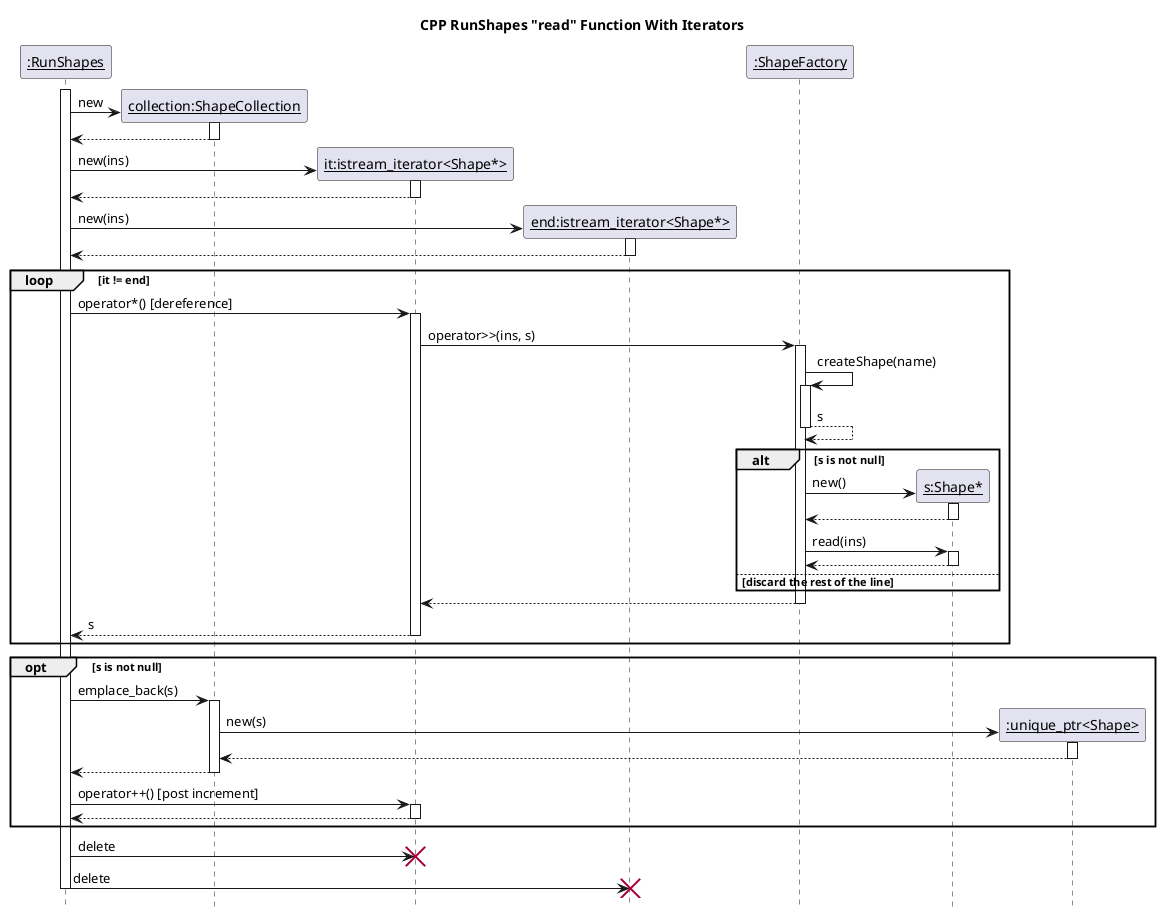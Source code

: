 @startuml
autoactivate on
hide footbox
skinparam sequenceParticipant underline

title CPP RunShapes "read" Function With Iterators

participant ":RunShapes" as rs

activate rs

create "collection:ShapeCollection" as collection
rs -> collection: new
return

create "it:istream_iterator<Shape*>"
rs -> "it:istream_iterator<Shape*>": new(ins)
return

create "end:istream_iterator<Shape*>"
rs -> "end:istream_iterator<Shape*>": new(ins)
return

participant ":ShapeFactory" as sf

loop it != end
rs -> "it:istream_iterator<Shape*>": operator*() [dereference]
    "it:istream_iterator<Shape*>" -> sf: operator>>(ins, s)
        sf -> sf: createShape(name)
        return s
        alt s is not null
            create "s:Shape*" as sptr
            sf -> sptr: new()
            return
            sf -> sptr: read(ins)
            return
        else discard the rest of the line
        end
    return
return  s
end

opt s is not null
    rs -> collection: emplace_back(s)
    create ":unique_ptr<Shape>"
        collection -> ":unique_ptr<Shape>": new(s)
        return
    return
    rs -> "it:istream_iterator<Shape*>": operator++() [post increment]
    return
end

rs -> "it:istream_iterator<Shape*>" !!: delete
rs -> "end:istream_iterator<Shape*>" !!: delete

deactivate rs

@enduml

